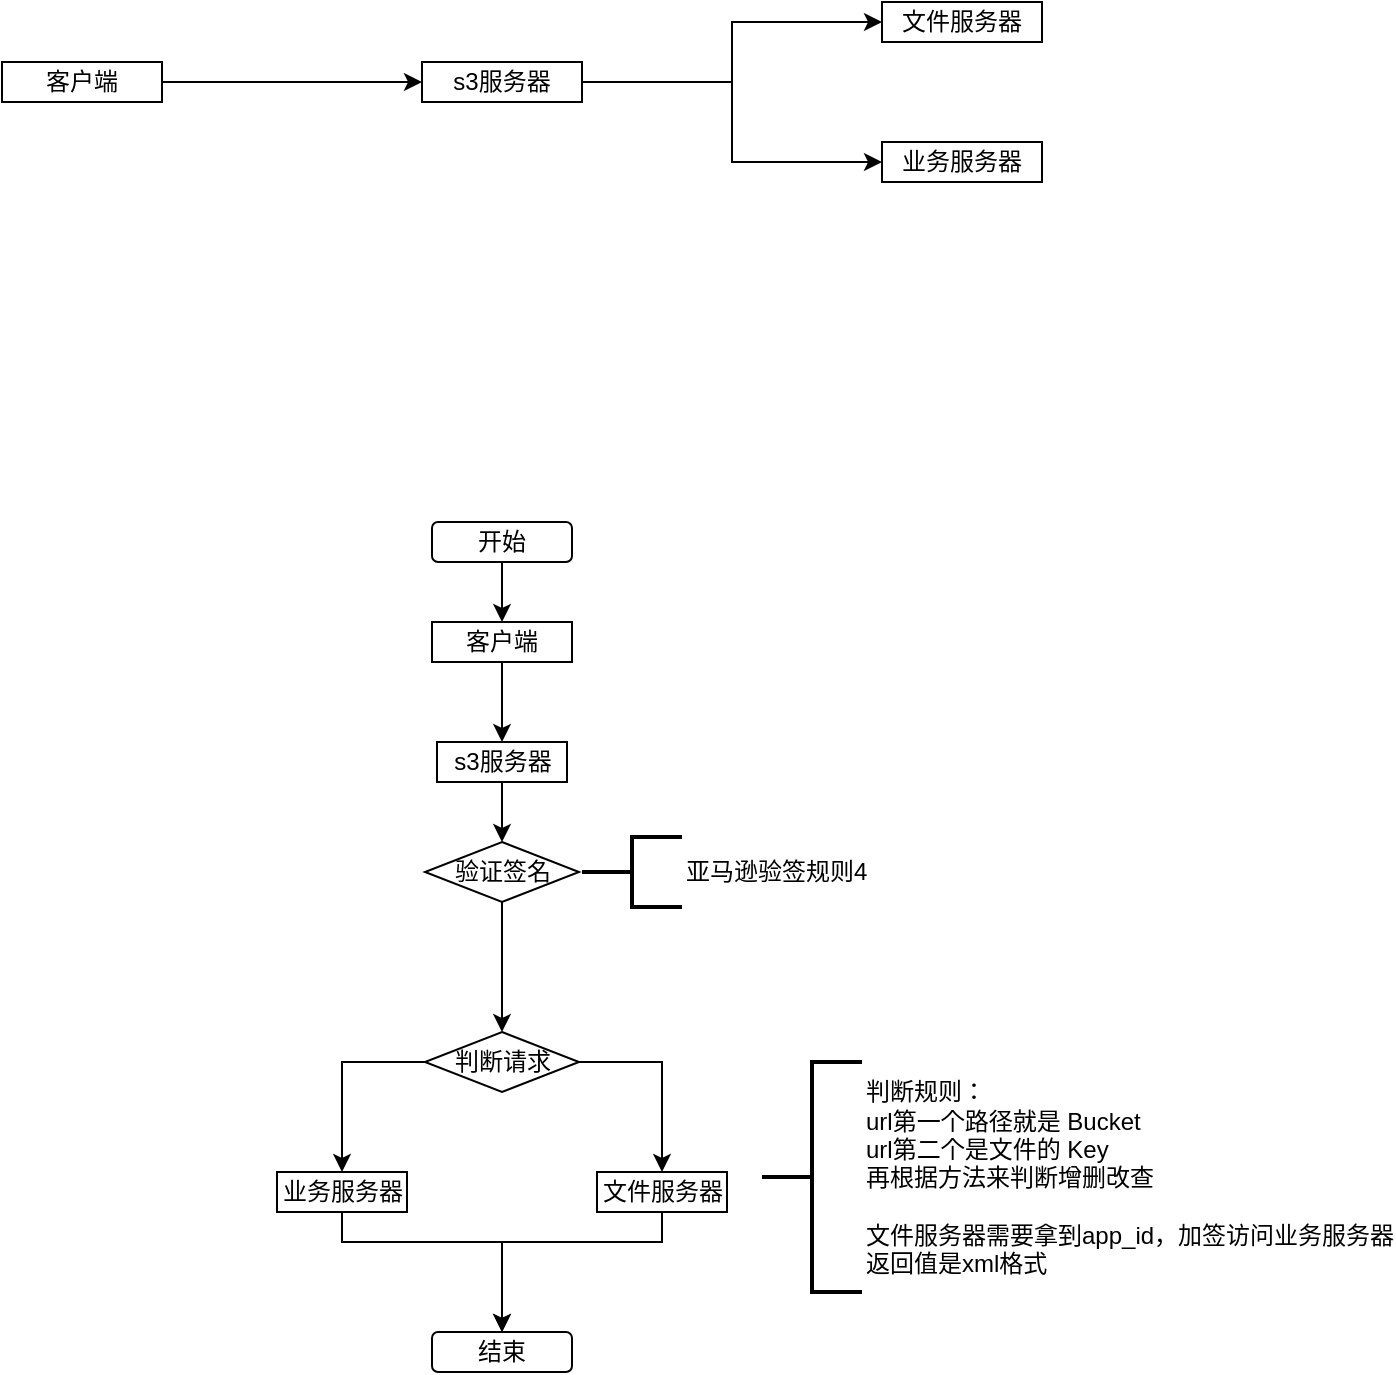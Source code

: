 <mxfile version="14.7.4" type="github">
  <diagram id="aSERi1UO-7CWBfo_01V3" name="第 1 页">
    <mxGraphModel dx="1026" dy="557" grid="1" gridSize="10" guides="1" tooltips="1" connect="1" arrows="1" fold="1" page="1" pageScale="1" pageWidth="827" pageHeight="1169" math="0" shadow="0">
      <root>
        <mxCell id="0" />
        <mxCell id="1" parent="0" />
        <mxCell id="8FOSQ_KOmECjReQ8Uwmb-40" style="edgeStyle=orthogonalEdgeStyle;rounded=0;orthogonalLoop=1;jettySize=auto;html=1;entryX=0;entryY=0.5;entryDx=0;entryDy=0;" edge="1" parent="1" source="8FOSQ_KOmECjReQ8Uwmb-1" target="8FOSQ_KOmECjReQ8Uwmb-2">
          <mxGeometry relative="1" as="geometry" />
        </mxCell>
        <mxCell id="8FOSQ_KOmECjReQ8Uwmb-1" value="客户端" style="rounded=0;whiteSpace=wrap;html=1;" vertex="1" parent="1">
          <mxGeometry x="40" y="80" width="80" height="20" as="geometry" />
        </mxCell>
        <mxCell id="8FOSQ_KOmECjReQ8Uwmb-41" style="edgeStyle=orthogonalEdgeStyle;rounded=0;orthogonalLoop=1;jettySize=auto;html=1;entryX=0;entryY=0.5;entryDx=0;entryDy=0;" edge="1" parent="1" source="8FOSQ_KOmECjReQ8Uwmb-2" target="8FOSQ_KOmECjReQ8Uwmb-3">
          <mxGeometry relative="1" as="geometry" />
        </mxCell>
        <mxCell id="8FOSQ_KOmECjReQ8Uwmb-42" style="edgeStyle=orthogonalEdgeStyle;rounded=0;orthogonalLoop=1;jettySize=auto;html=1;entryX=0;entryY=0.5;entryDx=0;entryDy=0;" edge="1" parent="1" source="8FOSQ_KOmECjReQ8Uwmb-2" target="8FOSQ_KOmECjReQ8Uwmb-4">
          <mxGeometry relative="1" as="geometry" />
        </mxCell>
        <mxCell id="8FOSQ_KOmECjReQ8Uwmb-2" value="s3服务器" style="rounded=0;whiteSpace=wrap;html=1;" vertex="1" parent="1">
          <mxGeometry x="250" y="80" width="80" height="20" as="geometry" />
        </mxCell>
        <mxCell id="8FOSQ_KOmECjReQ8Uwmb-3" value="文件服务器" style="rounded=0;whiteSpace=wrap;html=1;" vertex="1" parent="1">
          <mxGeometry x="480" y="50" width="80" height="20" as="geometry" />
        </mxCell>
        <mxCell id="8FOSQ_KOmECjReQ8Uwmb-4" value="业务服务器" style="rounded=0;whiteSpace=wrap;html=1;" vertex="1" parent="1">
          <mxGeometry x="480" y="120" width="80" height="20" as="geometry" />
        </mxCell>
        <mxCell id="8FOSQ_KOmECjReQ8Uwmb-32" style="edgeStyle=orthogonalEdgeStyle;rounded=0;orthogonalLoop=1;jettySize=auto;html=1;exitX=0.5;exitY=1;exitDx=0;exitDy=0;entryX=0.5;entryY=0;entryDx=0;entryDy=0;" edge="1" parent="1" source="8FOSQ_KOmECjReQ8Uwmb-15" target="8FOSQ_KOmECjReQ8Uwmb-16">
          <mxGeometry relative="1" as="geometry" />
        </mxCell>
        <mxCell id="8FOSQ_KOmECjReQ8Uwmb-15" value="开始" style="rounded=1;whiteSpace=wrap;html=1;" vertex="1" parent="1">
          <mxGeometry x="255" y="310" width="70" height="20" as="geometry" />
        </mxCell>
        <mxCell id="8FOSQ_KOmECjReQ8Uwmb-33" style="edgeStyle=orthogonalEdgeStyle;rounded=0;orthogonalLoop=1;jettySize=auto;html=1;exitX=0.5;exitY=1;exitDx=0;exitDy=0;" edge="1" parent="1" source="8FOSQ_KOmECjReQ8Uwmb-16" target="8FOSQ_KOmECjReQ8Uwmb-17">
          <mxGeometry relative="1" as="geometry" />
        </mxCell>
        <mxCell id="8FOSQ_KOmECjReQ8Uwmb-16" value="客户端" style="rounded=0;whiteSpace=wrap;html=1;" vertex="1" parent="1">
          <mxGeometry x="255" y="360" width="70" height="20" as="geometry" />
        </mxCell>
        <mxCell id="8FOSQ_KOmECjReQ8Uwmb-34" style="edgeStyle=orthogonalEdgeStyle;rounded=0;orthogonalLoop=1;jettySize=auto;html=1;exitX=0.5;exitY=1;exitDx=0;exitDy=0;entryX=0.5;entryY=0;entryDx=0;entryDy=0;" edge="1" parent="1" source="8FOSQ_KOmECjReQ8Uwmb-17" target="8FOSQ_KOmECjReQ8Uwmb-18">
          <mxGeometry relative="1" as="geometry" />
        </mxCell>
        <mxCell id="8FOSQ_KOmECjReQ8Uwmb-17" value="s3服务器" style="rounded=0;whiteSpace=wrap;html=1;" vertex="1" parent="1">
          <mxGeometry x="257.5" y="420" width="65" height="20" as="geometry" />
        </mxCell>
        <mxCell id="8FOSQ_KOmECjReQ8Uwmb-35" style="edgeStyle=orthogonalEdgeStyle;rounded=0;orthogonalLoop=1;jettySize=auto;html=1;exitX=0.5;exitY=1;exitDx=0;exitDy=0;entryX=0.5;entryY=0;entryDx=0;entryDy=0;" edge="1" parent="1" source="8FOSQ_KOmECjReQ8Uwmb-18" target="8FOSQ_KOmECjReQ8Uwmb-23">
          <mxGeometry relative="1" as="geometry" />
        </mxCell>
        <mxCell id="8FOSQ_KOmECjReQ8Uwmb-18" value="验证签名" style="rhombus;whiteSpace=wrap;html=1;" vertex="1" parent="1">
          <mxGeometry x="251.5" y="470" width="77" height="30" as="geometry" />
        </mxCell>
        <mxCell id="8FOSQ_KOmECjReQ8Uwmb-26" style="edgeStyle=orthogonalEdgeStyle;rounded=0;orthogonalLoop=1;jettySize=auto;html=1;exitX=0;exitY=0.5;exitDx=0;exitDy=0;entryX=0.5;entryY=0;entryDx=0;entryDy=0;" edge="1" parent="1" source="8FOSQ_KOmECjReQ8Uwmb-23" target="8FOSQ_KOmECjReQ8Uwmb-24">
          <mxGeometry relative="1" as="geometry" />
        </mxCell>
        <mxCell id="8FOSQ_KOmECjReQ8Uwmb-27" style="edgeStyle=orthogonalEdgeStyle;rounded=0;orthogonalLoop=1;jettySize=auto;html=1;exitX=1;exitY=0.5;exitDx=0;exitDy=0;" edge="1" parent="1" source="8FOSQ_KOmECjReQ8Uwmb-23" target="8FOSQ_KOmECjReQ8Uwmb-25">
          <mxGeometry relative="1" as="geometry" />
        </mxCell>
        <mxCell id="8FOSQ_KOmECjReQ8Uwmb-23" value="判断请求" style="rhombus;whiteSpace=wrap;html=1;" vertex="1" parent="1">
          <mxGeometry x="251.5" y="565" width="77" height="30" as="geometry" />
        </mxCell>
        <mxCell id="8FOSQ_KOmECjReQ8Uwmb-43" style="edgeStyle=orthogonalEdgeStyle;rounded=0;orthogonalLoop=1;jettySize=auto;html=1;entryX=0.5;entryY=0;entryDx=0;entryDy=0;" edge="1" parent="1" source="8FOSQ_KOmECjReQ8Uwmb-24" target="8FOSQ_KOmECjReQ8Uwmb-29">
          <mxGeometry relative="1" as="geometry">
            <Array as="points">
              <mxPoint x="210" y="670" />
              <mxPoint x="290" y="670" />
            </Array>
          </mxGeometry>
        </mxCell>
        <mxCell id="8FOSQ_KOmECjReQ8Uwmb-24" value="业务服务器" style="rounded=0;whiteSpace=wrap;html=1;" vertex="1" parent="1">
          <mxGeometry x="177.5" y="635" width="65" height="20" as="geometry" />
        </mxCell>
        <mxCell id="8FOSQ_KOmECjReQ8Uwmb-44" style="edgeStyle=orthogonalEdgeStyle;rounded=0;orthogonalLoop=1;jettySize=auto;html=1;" edge="1" parent="1" source="8FOSQ_KOmECjReQ8Uwmb-25" target="8FOSQ_KOmECjReQ8Uwmb-29">
          <mxGeometry relative="1" as="geometry">
            <Array as="points">
              <mxPoint x="370" y="670" />
              <mxPoint x="290" y="670" />
            </Array>
          </mxGeometry>
        </mxCell>
        <mxCell id="8FOSQ_KOmECjReQ8Uwmb-25" value="文件服务器" style="rounded=0;whiteSpace=wrap;html=1;" vertex="1" parent="1">
          <mxGeometry x="337.5" y="635" width="65" height="20" as="geometry" />
        </mxCell>
        <mxCell id="8FOSQ_KOmECjReQ8Uwmb-29" value="结束" style="rounded=1;whiteSpace=wrap;html=1;" vertex="1" parent="1">
          <mxGeometry x="255" y="715" width="70" height="20" as="geometry" />
        </mxCell>
        <mxCell id="8FOSQ_KOmECjReQ8Uwmb-36" value="亚马逊验签规则4&lt;br&gt;" style="strokeWidth=2;html=1;shape=mxgraph.flowchart.annotation_2;align=left;labelPosition=right;pointerEvents=1;" vertex="1" parent="1">
          <mxGeometry x="330" y="467.5" width="50" height="35" as="geometry" />
        </mxCell>
        <mxCell id="8FOSQ_KOmECjReQ8Uwmb-38" value="判断规则：&lt;br&gt;url第一个路径就是 Bucket&lt;br&gt;url第二个是文件的 Key&lt;br&gt;再根据方法来判断增删改查&lt;br&gt;&lt;br&gt;文件服务器需要拿到app_id，加签访问业务服务器&lt;br&gt;返回值是xml格式" style="strokeWidth=2;html=1;shape=mxgraph.flowchart.annotation_2;align=left;labelPosition=right;pointerEvents=1;" vertex="1" parent="1">
          <mxGeometry x="420" y="580" width="50" height="115" as="geometry" />
        </mxCell>
      </root>
    </mxGraphModel>
  </diagram>
</mxfile>
